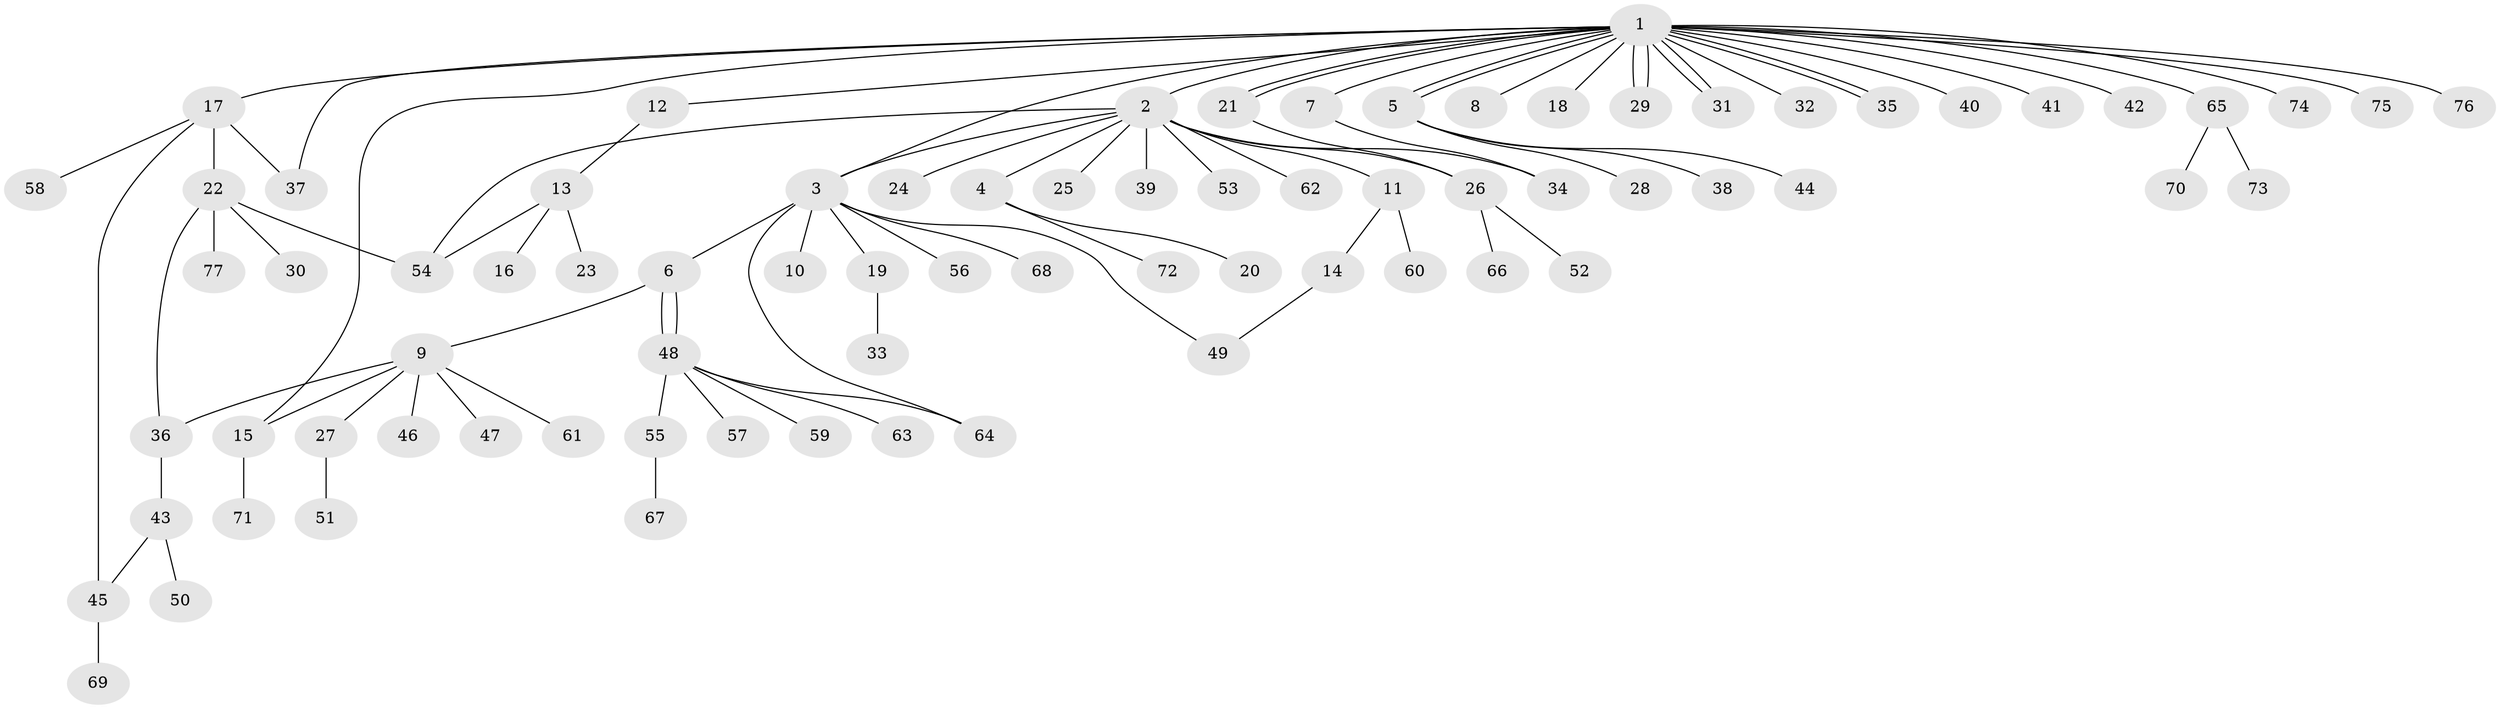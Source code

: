 // coarse degree distribution, {2: 0.2127659574468085, 1: 0.5319148936170213, 3: 0.1276595744680851, 10: 0.02127659574468085, 20: 0.02127659574468085, 5: 0.0425531914893617, 7: 0.02127659574468085, 4: 0.02127659574468085}
// Generated by graph-tools (version 1.1) at 2025/36/03/04/25 23:36:58]
// undirected, 77 vertices, 93 edges
graph export_dot {
  node [color=gray90,style=filled];
  1;
  2;
  3;
  4;
  5;
  6;
  7;
  8;
  9;
  10;
  11;
  12;
  13;
  14;
  15;
  16;
  17;
  18;
  19;
  20;
  21;
  22;
  23;
  24;
  25;
  26;
  27;
  28;
  29;
  30;
  31;
  32;
  33;
  34;
  35;
  36;
  37;
  38;
  39;
  40;
  41;
  42;
  43;
  44;
  45;
  46;
  47;
  48;
  49;
  50;
  51;
  52;
  53;
  54;
  55;
  56;
  57;
  58;
  59;
  60;
  61;
  62;
  63;
  64;
  65;
  66;
  67;
  68;
  69;
  70;
  71;
  72;
  73;
  74;
  75;
  76;
  77;
  1 -- 2;
  1 -- 3;
  1 -- 5;
  1 -- 5;
  1 -- 7;
  1 -- 8;
  1 -- 12;
  1 -- 15;
  1 -- 17;
  1 -- 18;
  1 -- 21;
  1 -- 21;
  1 -- 29;
  1 -- 29;
  1 -- 31;
  1 -- 31;
  1 -- 32;
  1 -- 35;
  1 -- 35;
  1 -- 37;
  1 -- 40;
  1 -- 41;
  1 -- 42;
  1 -- 65;
  1 -- 74;
  1 -- 75;
  1 -- 76;
  2 -- 3;
  2 -- 4;
  2 -- 11;
  2 -- 24;
  2 -- 25;
  2 -- 26;
  2 -- 34;
  2 -- 39;
  2 -- 53;
  2 -- 54;
  2 -- 62;
  3 -- 6;
  3 -- 10;
  3 -- 19;
  3 -- 49;
  3 -- 56;
  3 -- 64;
  3 -- 68;
  4 -- 20;
  4 -- 72;
  5 -- 28;
  5 -- 38;
  5 -- 44;
  6 -- 9;
  6 -- 48;
  6 -- 48;
  7 -- 34;
  9 -- 15;
  9 -- 27;
  9 -- 36;
  9 -- 46;
  9 -- 47;
  9 -- 61;
  11 -- 14;
  11 -- 60;
  12 -- 13;
  13 -- 16;
  13 -- 23;
  13 -- 54;
  14 -- 49;
  15 -- 71;
  17 -- 22;
  17 -- 37;
  17 -- 45;
  17 -- 58;
  19 -- 33;
  21 -- 26;
  22 -- 30;
  22 -- 36;
  22 -- 54;
  22 -- 77;
  26 -- 52;
  26 -- 66;
  27 -- 51;
  36 -- 43;
  43 -- 45;
  43 -- 50;
  45 -- 69;
  48 -- 55;
  48 -- 57;
  48 -- 59;
  48 -- 63;
  48 -- 64;
  55 -- 67;
  65 -- 70;
  65 -- 73;
}
